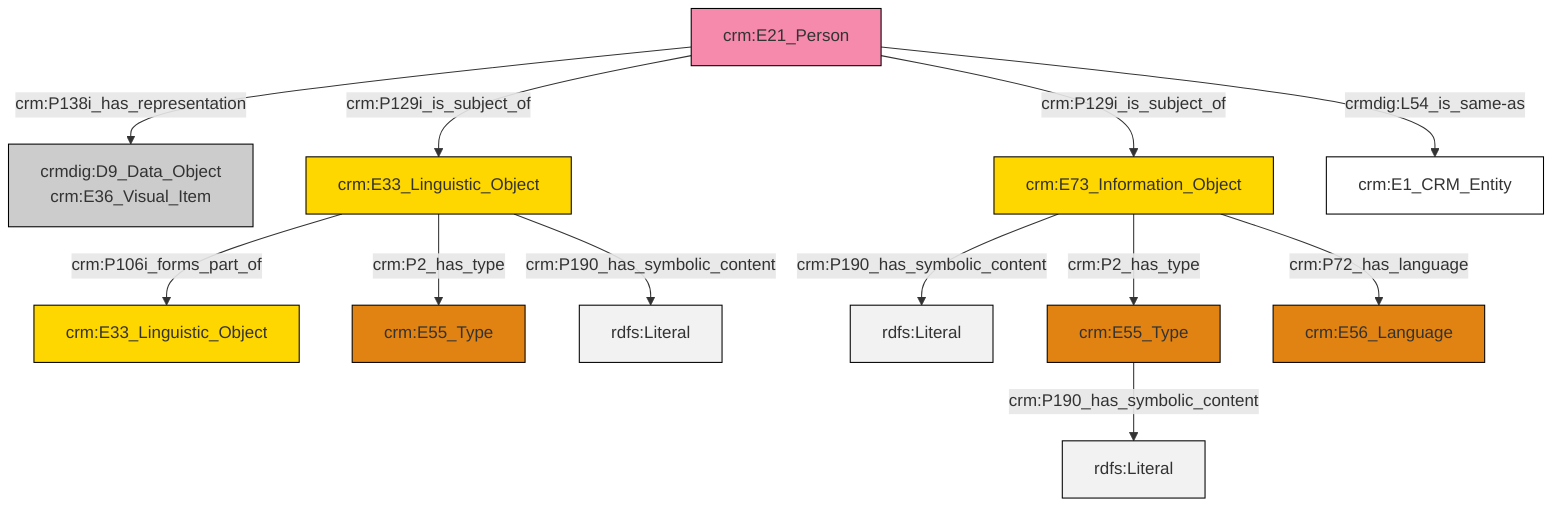 graph TD
classDef Literal fill:#f2f2f2,stroke:#000000;
classDef CRM_Entity fill:#FFFFFF,stroke:#000000;
classDef Temporal_Entity fill:#00C9E6, stroke:#000000;
classDef Type fill:#E18312, stroke:#000000;
classDef Time-Span fill:#2C9C91, stroke:#000000;
classDef Appellation fill:#FFEB7F, stroke:#000000;
classDef Place fill:#008836, stroke:#000000;
classDef Persistent_Item fill:#B266B2, stroke:#000000;
classDef Conceptual_Object fill:#FFD700, stroke:#000000;
classDef Physical_Thing fill:#D2B48C, stroke:#000000;
classDef Actor fill:#f58aad, stroke:#000000;
classDef PC_Classes fill:#4ce600, stroke:#000000;
classDef Multi fill:#cccccc,stroke:#000000;

2["crm:E73_Information_Object"]:::Conceptual_Object -->|crm:P190_has_symbolic_content| 3[rdfs:Literal]:::Literal
6["crm:E33_Linguistic_Object"]:::Conceptual_Object -->|crm:P106i_forms_part_of| 7["crm:E33_Linguistic_Object"]:::Conceptual_Object
14["crm:E55_Type"]:::Type -->|crm:P190_has_symbolic_content| 15[rdfs:Literal]:::Literal
11["crm:E21_Person"]:::Actor -->|crm:P138i_has_representation| 4["crmdig:D9_Data_Object<br>crm:E36_Visual_Item"]:::Multi
11["crm:E21_Person"]:::Actor -->|crm:P129i_is_subject_of| 6["crm:E33_Linguistic_Object"]:::Conceptual_Object
11["crm:E21_Person"]:::Actor -->|crm:P129i_is_subject_of| 2["crm:E73_Information_Object"]:::Conceptual_Object
6["crm:E33_Linguistic_Object"]:::Conceptual_Object -->|crm:P2_has_type| 17["crm:E55_Type"]:::Type
2["crm:E73_Information_Object"]:::Conceptual_Object -->|crm:P2_has_type| 14["crm:E55_Type"]:::Type
11["crm:E21_Person"]:::Actor -->|crmdig:L54_is_same-as| 8["crm:E1_CRM_Entity"]:::CRM_Entity
2["crm:E73_Information_Object"]:::Conceptual_Object -->|crm:P72_has_language| 0["crm:E56_Language"]:::Type
6["crm:E33_Linguistic_Object"]:::Conceptual_Object -->|crm:P190_has_symbolic_content| 22[rdfs:Literal]:::Literal